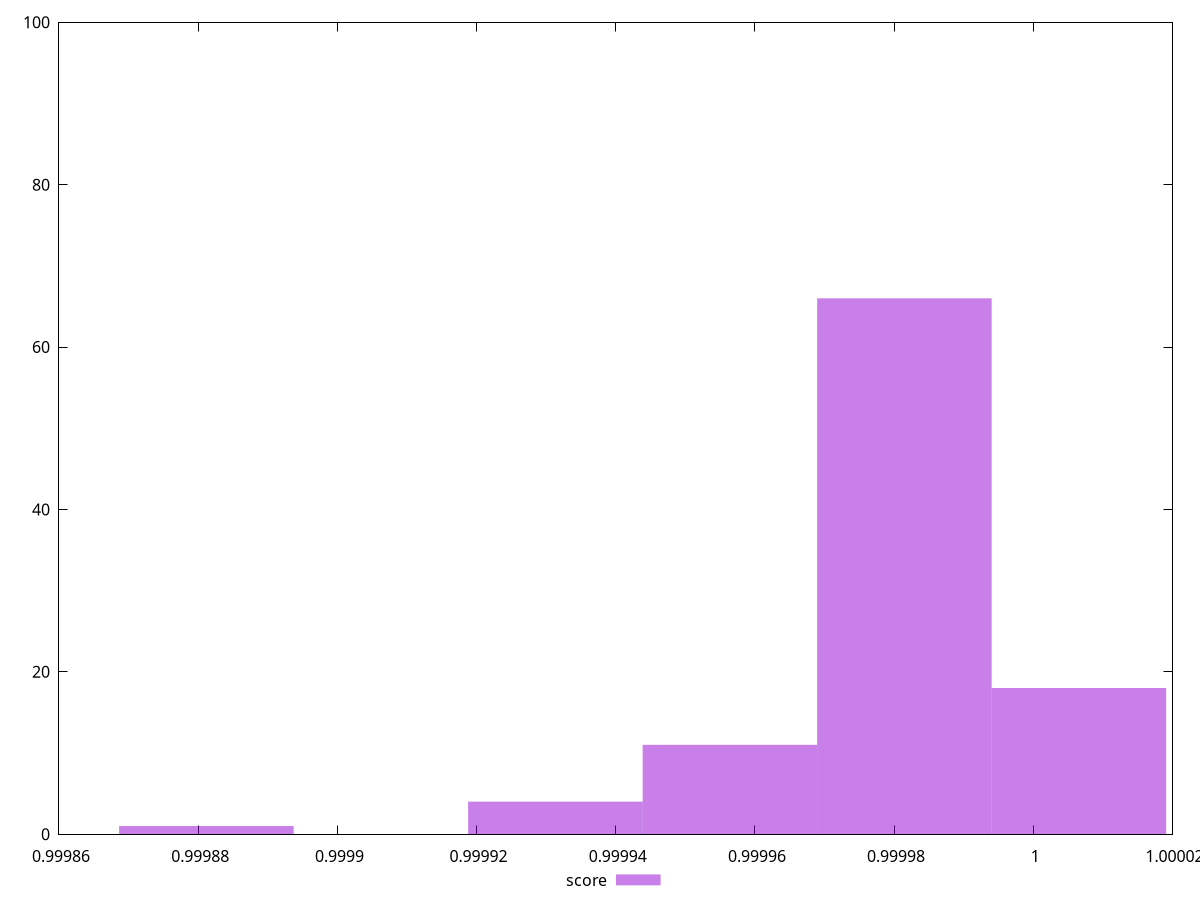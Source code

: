 reset
set terminal svg size 640, 490 enhanced background rgb 'white'
set output "report_00007_2020-12-11T15:55:29.892Z/max-potential-fid/samples/pages+cached+noexternal+noimg/score/histogram.svg"

$score <<EOF
0.9999814786841263 66
0.9999564032941044 11
1.0000065540741483 18
0.9999313279040825 4
0.9998811771240387 1
EOF

set key outside below
set boxwidth 0.000025075390021919464
set yrange [0:100]
set style fill transparent solid 0.5 noborder

plot \
  $score title "score" with boxes, \


reset
